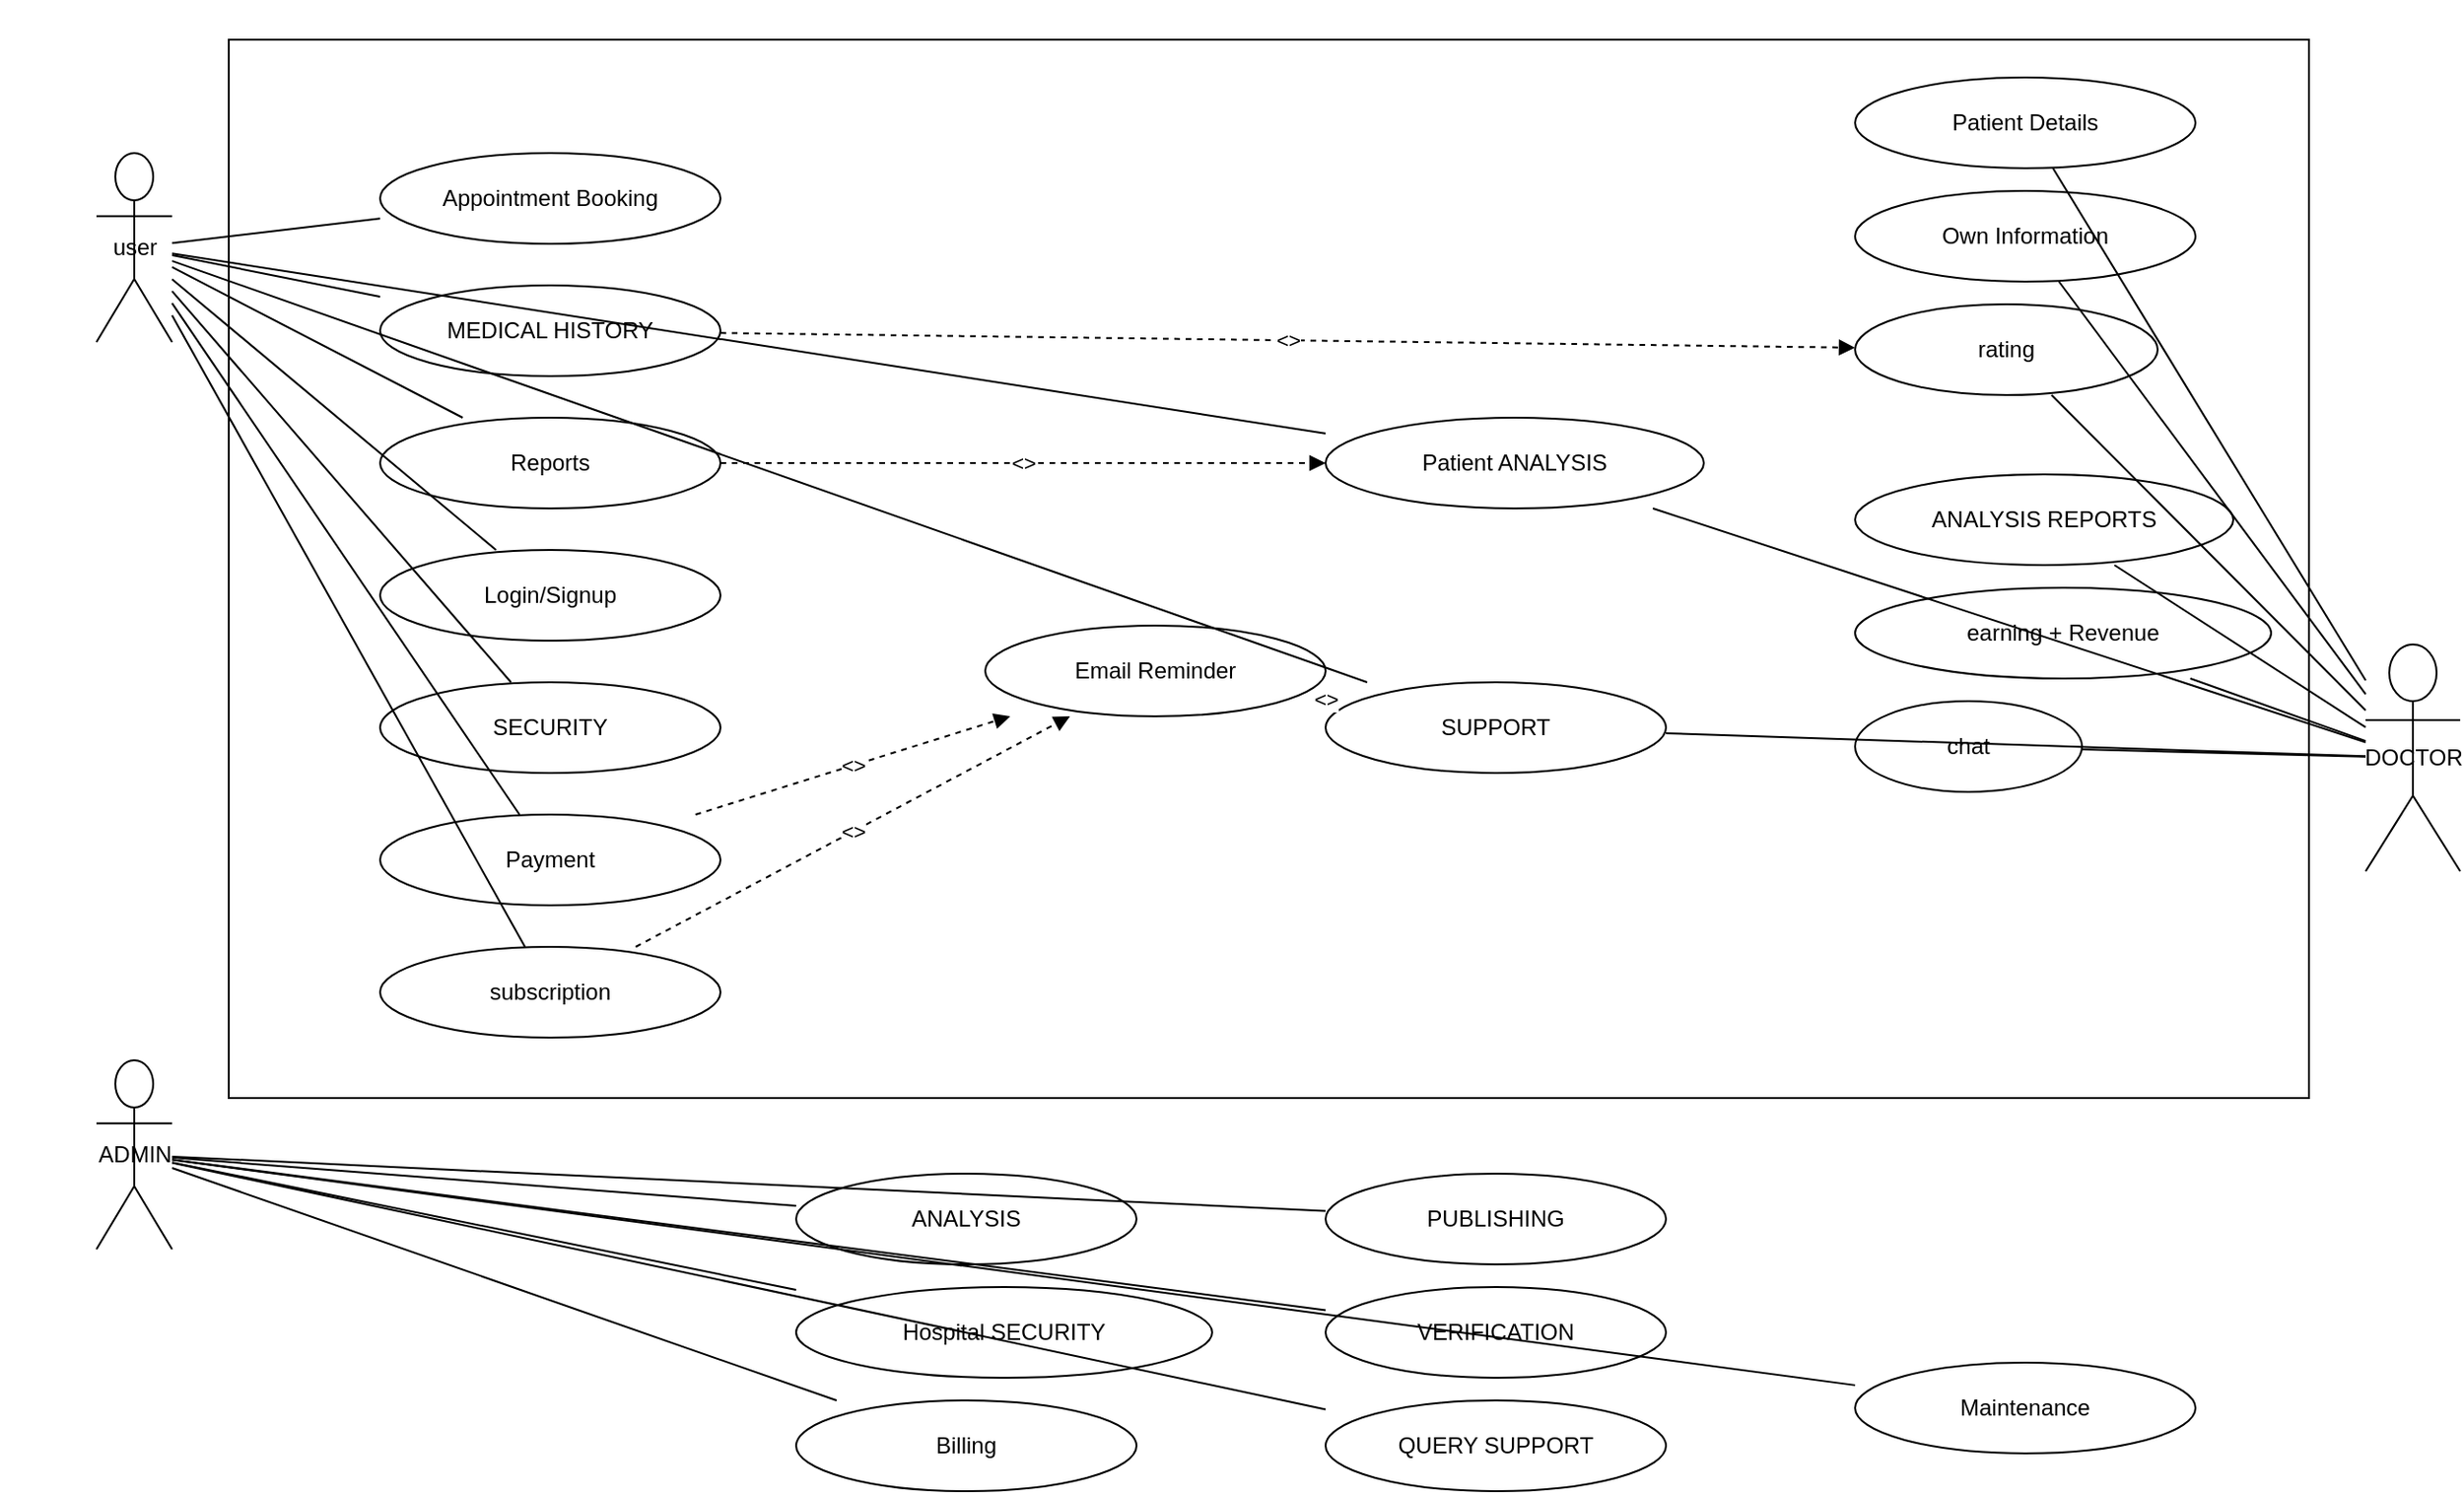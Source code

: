 <mxfile version="28.2.5">
  <diagram id="page-1" name="Use Case (editable)">
    <mxGraphModel dx="1544" dy="1018" grid="1" gridSize="10" guides="1" tooltips="1" connect="1" arrows="1" fold="1" page="1" pageScale="1" pageWidth="1400" pageHeight="900" background="none" math="0" shadow="0">
      <root>
        <mxCell id="0" />
        <mxCell id="1" parent="0" />
        <mxCell id="layer0" value="" style="layer=1" parent="1" vertex="1">
          <mxGeometry as="geometry" />
        </mxCell>
        <mxCell id="actor_user" value="user" style="shape=umlActor;html=1;" parent="1" vertex="1">
          <mxGeometry x="50" y="80" width="40" height="100" as="geometry" />
        </mxCell>
        <mxCell id="actor_admin" value="ADMIN" style="shape=umlActor;html=1;" parent="1" vertex="1">
          <mxGeometry x="50" y="560" width="40" height="100" as="geometry" />
        </mxCell>
        <mxCell id="actor_doctor" value="DOCTOR" style="shape=umlActor;html=1;" parent="1" vertex="1">
          <mxGeometry x="1250" y="340" width="50" height="120" as="geometry" />
        </mxCell>
        <mxCell id="uc_appt" value="Appointment Booking" style="shape=ellipse;whiteSpace=wrap;html=1;" parent="1" vertex="1">
          <mxGeometry x="200" y="80" width="180" height="48" as="geometry" />
        </mxCell>
        <mxCell id="uc_medhist" value="MEDICAL HISTORY" style="shape=ellipse;whiteSpace=wrap;html=1;" parent="1" vertex="1">
          <mxGeometry x="200" y="150" width="180" height="48" as="geometry" />
        </mxCell>
        <mxCell id="uc_reports" value="Reports" style="shape=ellipse;whiteSpace=wrap;html=1;" parent="1" vertex="1">
          <mxGeometry x="200" y="220" width="180" height="48" as="geometry" />
        </mxCell>
        <mxCell id="uc_login" value="Login/Signup" style="shape=ellipse;whiteSpace=wrap;html=1;" parent="1" vertex="1">
          <mxGeometry x="200" y="290" width="180" height="48" as="geometry" />
        </mxCell>
        <mxCell id="uc_security" value="SECURITY" style="shape=ellipse;whiteSpace=wrap;html=1;" parent="1" vertex="1">
          <mxGeometry x="200" y="360" width="180" height="48" as="geometry" />
        </mxCell>
        <mxCell id="uc_payment" value="Payment" style="shape=ellipse;whiteSpace=wrap;html=1;" parent="1" vertex="1">
          <mxGeometry x="200" y="430" width="180" height="48" as="geometry" />
        </mxCell>
        <mxCell id="uc_subs" value="subscription" style="shape=ellipse;whiteSpace=wrap;html=1;" parent="1" vertex="1">
          <mxGeometry x="200" y="500" width="180" height="48" as="geometry" />
        </mxCell>
        <mxCell id="uc_email" value="Email Reminder" style="shape=ellipse;whiteSpace=wrap;html=1;" parent="1" vertex="1">
          <mxGeometry x="520" y="330" width="180" height="48" as="geometry" />
        </mxCell>
        <mxCell id="uc_support" value="SUPPORT" style="shape=ellipse;whiteSpace=wrap;html=1;" parent="1" vertex="1">
          <mxGeometry x="700" y="360" width="180" height="48" as="geometry" />
        </mxCell>
        <mxCell id="uc_analysis" value="ANALYSIS" style="shape=ellipse;whiteSpace=wrap;html=1;" parent="1" vertex="1">
          <mxGeometry x="420" y="620" width="180" height="48" as="geometry" />
        </mxCell>
        <mxCell id="uc_hsec" value="Hospital SECURITY" style="shape=ellipse;whiteSpace=wrap;html=1;" parent="1" vertex="1">
          <mxGeometry x="420" y="680" width="220" height="48" as="geometry" />
        </mxCell>
        <mxCell id="uc_billing" value="Billing" style="shape=ellipse;whiteSpace=wrap;html=1;" parent="1" vertex="1">
          <mxGeometry x="420" y="740" width="180" height="48" as="geometry" />
        </mxCell>
        <mxCell id="uc_publish" value="PUBLISHING" style="shape=ellipse;whiteSpace=wrap;html=1;" parent="1" vertex="1">
          <mxGeometry x="700" y="620" width="180" height="48" as="geometry" />
        </mxCell>
        <mxCell id="uc_verify" value="VERIFICATION" style="shape=ellipse;whiteSpace=wrap;html=1;" parent="1" vertex="1">
          <mxGeometry x="700" y="680" width="180" height="48" as="geometry" />
        </mxCell>
        <mxCell id="uc_query" value="QUERY SUPPORT" style="shape=ellipse;whiteSpace=wrap;html=1;" parent="1" vertex="1">
          <mxGeometry x="700" y="740" width="180" height="48" as="geometry" />
        </mxCell>
        <mxCell id="uc_maint" value="Maintenance" style="shape=ellipse;whiteSpace=wrap;html=1;" parent="1" vertex="1">
          <mxGeometry x="980" y="720" width="180" height="48" as="geometry" />
        </mxCell>
        <mxCell id="uc_patient_details" value="Patient Details" style="shape=ellipse;whiteSpace=wrap;html=1;" parent="1" vertex="1">
          <mxGeometry x="980" y="40" width="180" height="48" as="geometry" />
        </mxCell>
        <mxCell id="uc_own_info" value="Own Information" style="shape=ellipse;whiteSpace=wrap;html=1;" parent="1" vertex="1">
          <mxGeometry x="980" y="100" width="180" height="48" as="geometry" />
        </mxCell>
        <mxCell id="uc_rating" value="rating" style="shape=ellipse;whiteSpace=wrap;html=1;" parent="1" vertex="1">
          <mxGeometry x="980" y="160" width="160" height="48" as="geometry" />
        </mxCell>
        <mxCell id="uc_patient_analysis" value="Patient ANALYSIS" style="shape=ellipse;whiteSpace=wrap;html=1;" parent="1" vertex="1">
          <mxGeometry x="700" y="220" width="200" height="48" as="geometry" />
        </mxCell>
        <mxCell id="uc_analysis_reports" value="ANALYSIS REPORTS" style="shape=ellipse;whiteSpace=wrap;html=1;" parent="1" vertex="1">
          <mxGeometry x="980" y="250" width="200" height="48" as="geometry" />
        </mxCell>
        <mxCell id="uc_earn" value="earning + Revenue" style="shape=ellipse;whiteSpace=wrap;html=1;" parent="1" vertex="1">
          <mxGeometry x="980" y="310" width="220" height="48" as="geometry" />
        </mxCell>
        <mxCell id="uc_chat" value="chat" style="shape=ellipse;whiteSpace=wrap;html=1;" parent="1" vertex="1">
          <mxGeometry x="980" y="370" width="120" height="48" as="geometry" />
        </mxCell>
        <mxCell id="e_user_uc_appt" value="" style="endArrow=none;html=1;" parent="1" source="actor_user" target="uc_appt" edge="1">
          <mxGeometry as="geometry" />
        </mxCell>
        <mxCell id="e_user_uc_medhist" value="" style="endArrow=none;html=1;" parent="1" source="actor_user" target="uc_medhist" edge="1">
          <mxGeometry as="geometry" />
        </mxCell>
        <mxCell id="e_user_uc_reports" value="" style="endArrow=none;html=1;" parent="1" source="actor_user" target="uc_reports" edge="1">
          <mxGeometry as="geometry" />
        </mxCell>
        <mxCell id="e_user_uc_login" value="" style="endArrow=none;html=1;" parent="1" source="actor_user" target="uc_login" edge="1">
          <mxGeometry as="geometry" />
        </mxCell>
        <mxCell id="e_user_uc_security" value="" style="endArrow=none;html=1;" parent="1" source="actor_user" target="uc_security" edge="1">
          <mxGeometry as="geometry" />
        </mxCell>
        <mxCell id="e_user_uc_payment" value="" style="endArrow=none;html=1;" parent="1" source="actor_user" target="uc_payment" edge="1">
          <mxGeometry as="geometry" />
        </mxCell>
        <mxCell id="e_user_uc_subs" value="" style="endArrow=none;html=1;" parent="1" source="actor_user" target="uc_subs" edge="1">
          <mxGeometry as="geometry" />
        </mxCell>
        <mxCell id="e_user_uc_support" value="" style="endArrow=none;html=1;" parent="1" source="actor_user" target="uc_support" edge="1">
          <mxGeometry as="geometry" />
        </mxCell>
        <mxCell id="e_user_patient_analysis" value="" style="endArrow=none;html=1;" parent="1" source="actor_user" target="uc_patient_analysis" edge="1">
          <mxGeometry as="geometry" />
        </mxCell>
        <mxCell id="e_doc_uc_patient_details" value="" style="endArrow=none;html=1;" parent="1" source="actor_doctor" target="uc_patient_details" edge="1">
          <mxGeometry as="geometry" />
        </mxCell>
        <mxCell id="e_doc_uc_own_info" value="" style="endArrow=none;html=1;" parent="1" source="actor_doctor" target="uc_own_info" edge="1">
          <mxGeometry as="geometry" />
        </mxCell>
        <mxCell id="e_doc_uc_rating" value="" style="endArrow=none;html=1;" parent="1" source="actor_doctor" target="uc_rating" edge="1">
          <mxGeometry as="geometry" />
        </mxCell>
        <mxCell id="e_doc_uc_analysis_reports" value="" style="endArrow=none;html=1;" parent="1" source="actor_doctor" target="uc_analysis_reports" edge="1">
          <mxGeometry as="geometry" />
        </mxCell>
        <mxCell id="e_doc_uc_earn" value="" style="endArrow=none;html=1;" parent="1" source="actor_doctor" target="uc_earn" edge="1">
          <mxGeometry as="geometry" />
        </mxCell>
        <mxCell id="e_doc_uc_chat" value="" style="endArrow=none;html=1;" parent="1" source="actor_doctor" target="uc_chat" edge="1">
          <mxGeometry as="geometry" />
        </mxCell>
        <mxCell id="e_doc_uc_patient_analysis" value="" style="endArrow=none;html=1;" parent="1" source="actor_doctor" target="uc_patient_analysis" edge="1">
          <mxGeometry as="geometry" />
        </mxCell>
        <mxCell id="e_doc_uc_support" value="" style="endArrow=none;html=1;" parent="1" source="actor_doctor" target="uc_support" edge="1">
          <mxGeometry as="geometry" />
        </mxCell>
        <mxCell id="e_admin_uc_analysis" value="" style="endArrow=none;html=1;" parent="1" source="actor_admin" target="uc_analysis" edge="1">
          <mxGeometry as="geometry" />
        </mxCell>
        <mxCell id="e_admin_uc_hsec" value="" style="endArrow=none;html=1;" parent="1" source="actor_admin" target="uc_hsec" edge="1">
          <mxGeometry as="geometry" />
        </mxCell>
        <mxCell id="e_admin_uc_billing" value="" style="endArrow=none;html=1;" parent="1" source="actor_admin" target="uc_billing" edge="1">
          <mxGeometry as="geometry" />
        </mxCell>
        <mxCell id="e_admin_uc_publish" value="" style="endArrow=none;html=1;" parent="1" source="actor_admin" target="uc_publish" edge="1">
          <mxGeometry as="geometry" />
        </mxCell>
        <mxCell id="e_admin_uc_verify" value="" style="endArrow=none;html=1;" parent="1" source="actor_admin" target="uc_verify" edge="1">
          <mxGeometry as="geometry" />
        </mxCell>
        <mxCell id="e_admin_uc_query" value="" style="endArrow=none;html=1;" parent="1" source="actor_admin" target="uc_query" edge="1">
          <mxGeometry as="geometry" />
        </mxCell>
        <mxCell id="e_admin_uc_maint" value="" style="endArrow=none;html=1;" parent="1" source="actor_admin" target="uc_maint" edge="1">
          <mxGeometry as="geometry" />
        </mxCell>
        <mxCell id="inc_medhist_rating" value="&lt;&lt;include&gt;&gt;" style="dashed=1;endArrow=block;endFill=1;html=1;" parent="1" source="uc_medhist" target="uc_rating" edge="1">
          <mxGeometry as="geometry" />
        </mxCell>
        <mxCell id="exc_reports_patientAnalysis" value="&lt;&lt;exclude&gt;&gt;" style="dashed=1;endArrow=block;endFill=1;html=1;" parent="1" source="uc_reports" target="uc_patient_analysis" edge="1">
          <mxGeometry as="geometry" />
        </mxCell>
        <mxCell id="inc_payment_email" value="&lt;&lt;include&gt;&gt;" style="dashed=1;endArrow=block;endFill=1;html=1;" parent="1" source="uc_payment" target="uc_email" edge="1">
          <mxGeometry as="geometry" />
        </mxCell>
        <mxCell id="inc_subs_email" value="&lt;&lt;include&gt;&gt;" style="dashed=1;endArrow=block;endFill=1;html=1;" parent="1" source="uc_subs" target="uc_email" edge="1">
          <mxGeometry as="geometry" />
        </mxCell>
        <mxCell id="inc_email_support" value="&lt;&lt;include&gt;&gt;" style="dashed=1;endArrow=open;html=1;" parent="1" source="uc_email" target="uc_support" edge="1">
          <mxGeometry as="geometry" />
        </mxCell>
        <mxCell id="sys_boundary" value="" style="shape=rectangle;perimeter=rectanglePerimeter;strokeColor=#000000;fillColor=none;" parent="1" vertex="1">
          <mxGeometry x="120" y="20" width="1100" height="560" as="geometry" />
        </mxCell>
      </root>
    </mxGraphModel>
  </diagram>
</mxfile>
